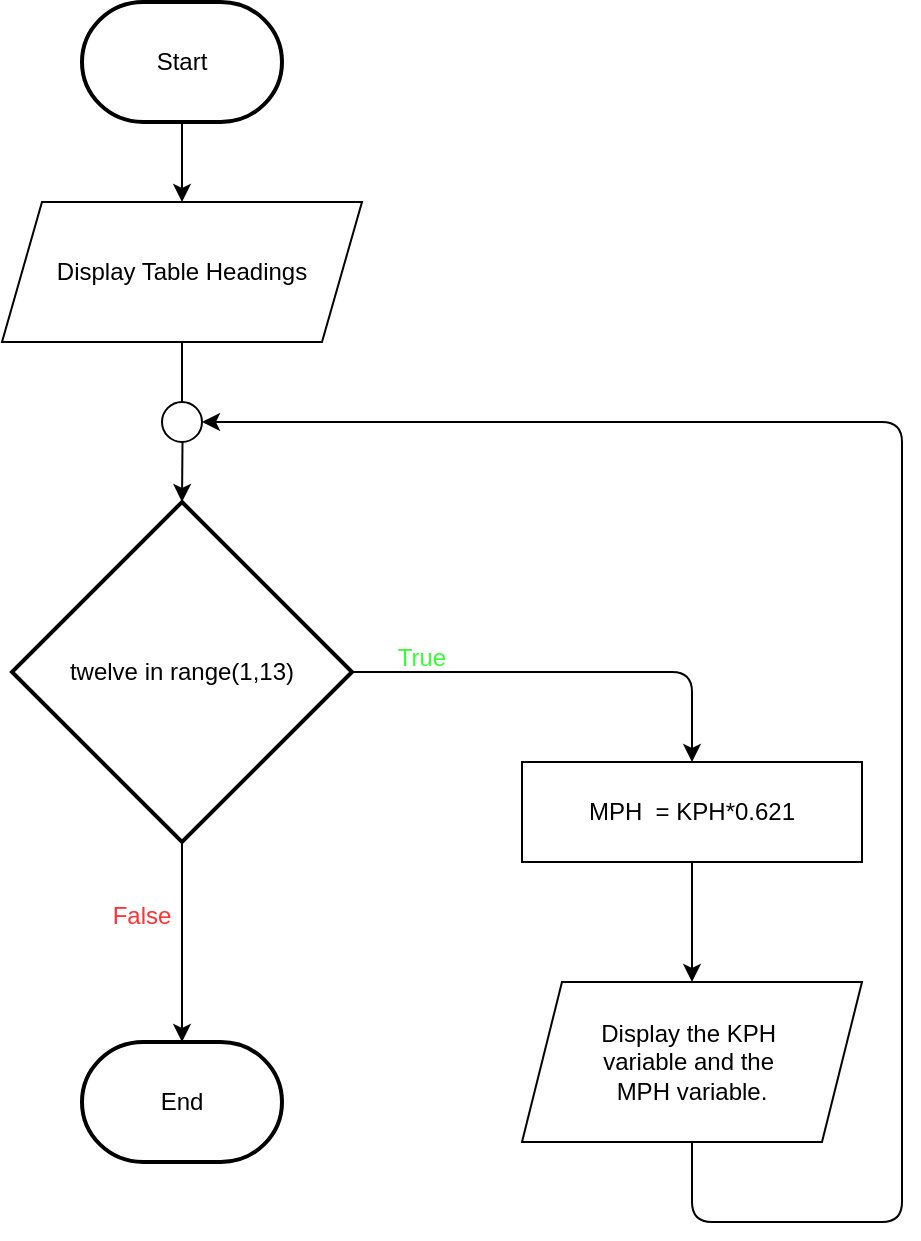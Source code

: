 <mxfile>
    <diagram id="-8bedDRs52EPhFMAyoQ0" name="Page-1">
        <mxGraphModel dx="322" dy="784" grid="1" gridSize="10" guides="1" tooltips="1" connect="1" arrows="1" fold="1" page="1" pageScale="1" pageWidth="850" pageHeight="1100" math="0" shadow="0">
            <root>
                <mxCell id="0"/>
                <mxCell id="1" parent="0"/>
                <mxCell id="3" value="" style="edgeStyle=none;html=1;" parent="1" source="4" target="6" edge="1">
                    <mxGeometry relative="1" as="geometry"/>
                </mxCell>
                <mxCell id="4" value="Start" style="strokeWidth=2;html=1;shape=mxgraph.flowchart.terminator;whiteSpace=wrap;" parent="1" vertex="1">
                    <mxGeometry x="200" y="30" width="100" height="60" as="geometry"/>
                </mxCell>
                <mxCell id="5" value="" style="edgeStyle=none;html=1;startArrow=none;" parent="1" source="16" target="9" edge="1">
                    <mxGeometry relative="1" as="geometry"/>
                </mxCell>
                <mxCell id="6" value="Display Table Headings" style="shape=parallelogram;perimeter=parallelogramPerimeter;whiteSpace=wrap;html=1;fixedSize=1;" parent="1" vertex="1">
                    <mxGeometry x="160" y="130" width="180" height="70" as="geometry"/>
                </mxCell>
                <mxCell id="7" value="" style="edgeStyle=none;html=1;" parent="1" source="9" target="14" edge="1">
                    <mxGeometry relative="1" as="geometry"/>
                </mxCell>
                <mxCell id="8" style="edgeStyle=none;html=1;entryX=0.5;entryY=0;entryDx=0;entryDy=0;" parent="1" source="9" target="11" edge="1">
                    <mxGeometry relative="1" as="geometry">
                        <Array as="points">
                            <mxPoint x="505" y="365"/>
                        </Array>
                        <mxPoint x="505" y="410" as="targetPoint"/>
                    </mxGeometry>
                </mxCell>
                <mxCell id="9" value="twelve in range(1,13)" style="strokeWidth=2;html=1;shape=mxgraph.flowchart.decision;whiteSpace=wrap;" parent="1" vertex="1">
                    <mxGeometry x="165" y="280" width="170" height="170" as="geometry"/>
                </mxCell>
                <mxCell id="10" value="" style="edgeStyle=none;html=1;" parent="1" source="11" target="13" edge="1">
                    <mxGeometry relative="1" as="geometry"/>
                </mxCell>
                <mxCell id="11" value="MPH&amp;nbsp; = KPH*0.621" style="rounded=0;whiteSpace=wrap;html=1;" parent="1" vertex="1">
                    <mxGeometry x="420" y="410" width="170" height="50" as="geometry"/>
                </mxCell>
                <mxCell id="12" style="edgeStyle=none;html=1;entryX=1;entryY=0.5;entryDx=0;entryDy=0;" parent="1" source="13" target="16" edge="1">
                    <mxGeometry relative="1" as="geometry">
                        <mxPoint x="511.25" y="270" as="targetPoint"/>
                        <Array as="points">
                            <mxPoint x="505" y="640"/>
                            <mxPoint x="610" y="640"/>
                            <mxPoint x="610" y="240"/>
                        </Array>
                    </mxGeometry>
                </mxCell>
                <mxCell id="13" value="Display the KPH&amp;nbsp;&lt;br&gt;variable and the&amp;nbsp;&lt;br&gt;MPH variable." style="shape=parallelogram;perimeter=parallelogramPerimeter;whiteSpace=wrap;html=1;fixedSize=1;" parent="1" vertex="1">
                    <mxGeometry x="420" y="520" width="170" height="80" as="geometry"/>
                </mxCell>
                <mxCell id="14" value="End" style="strokeWidth=2;html=1;shape=mxgraph.flowchart.terminator;whiteSpace=wrap;" parent="1" vertex="1">
                    <mxGeometry x="200" y="550" width="100" height="60" as="geometry"/>
                </mxCell>
                <mxCell id="15" value="" style="edgeStyle=none;html=1;endArrow=none;" parent="1" source="6" target="16" edge="1">
                    <mxGeometry relative="1" as="geometry">
                        <mxPoint x="250" y="200" as="sourcePoint"/>
                        <mxPoint x="250" y="260" as="targetPoint"/>
                    </mxGeometry>
                </mxCell>
                <mxCell id="16" value="" style="ellipse;whiteSpace=wrap;html=1;aspect=fixed;" parent="1" vertex="1">
                    <mxGeometry x="240" y="230" width="20" height="20" as="geometry"/>
                </mxCell>
                <mxCell id="17" value="True" style="text;html=1;strokeColor=none;fillColor=none;align=center;verticalAlign=middle;whiteSpace=wrap;rounded=0;fontColor=#33FF33;" parent="1" vertex="1">
                    <mxGeometry x="340" y="343" width="60" height="30" as="geometry"/>
                </mxCell>
                <mxCell id="18" value="False" style="text;html=1;strokeColor=none;fillColor=none;align=center;verticalAlign=middle;whiteSpace=wrap;rounded=0;fontColor=#FF3333;" parent="1" vertex="1">
                    <mxGeometry x="200" y="472" width="60" height="30" as="geometry"/>
                </mxCell>
            </root>
        </mxGraphModel>
    </diagram>
    <diagram id="oyOSj4qYCVyE50HELhG3" name="Page-2">
        <mxGraphModel dx="322" dy="784" grid="1" gridSize="10" guides="1" tooltips="1" connect="1" arrows="1" fold="1" page="1" pageScale="1" pageWidth="850" pageHeight="1100" math="0" shadow="0">
            <root>
                <mxCell id="0"/>
                <mxCell id="1" parent="0"/>
            </root>
        </mxGraphModel>
    </diagram>
</mxfile>